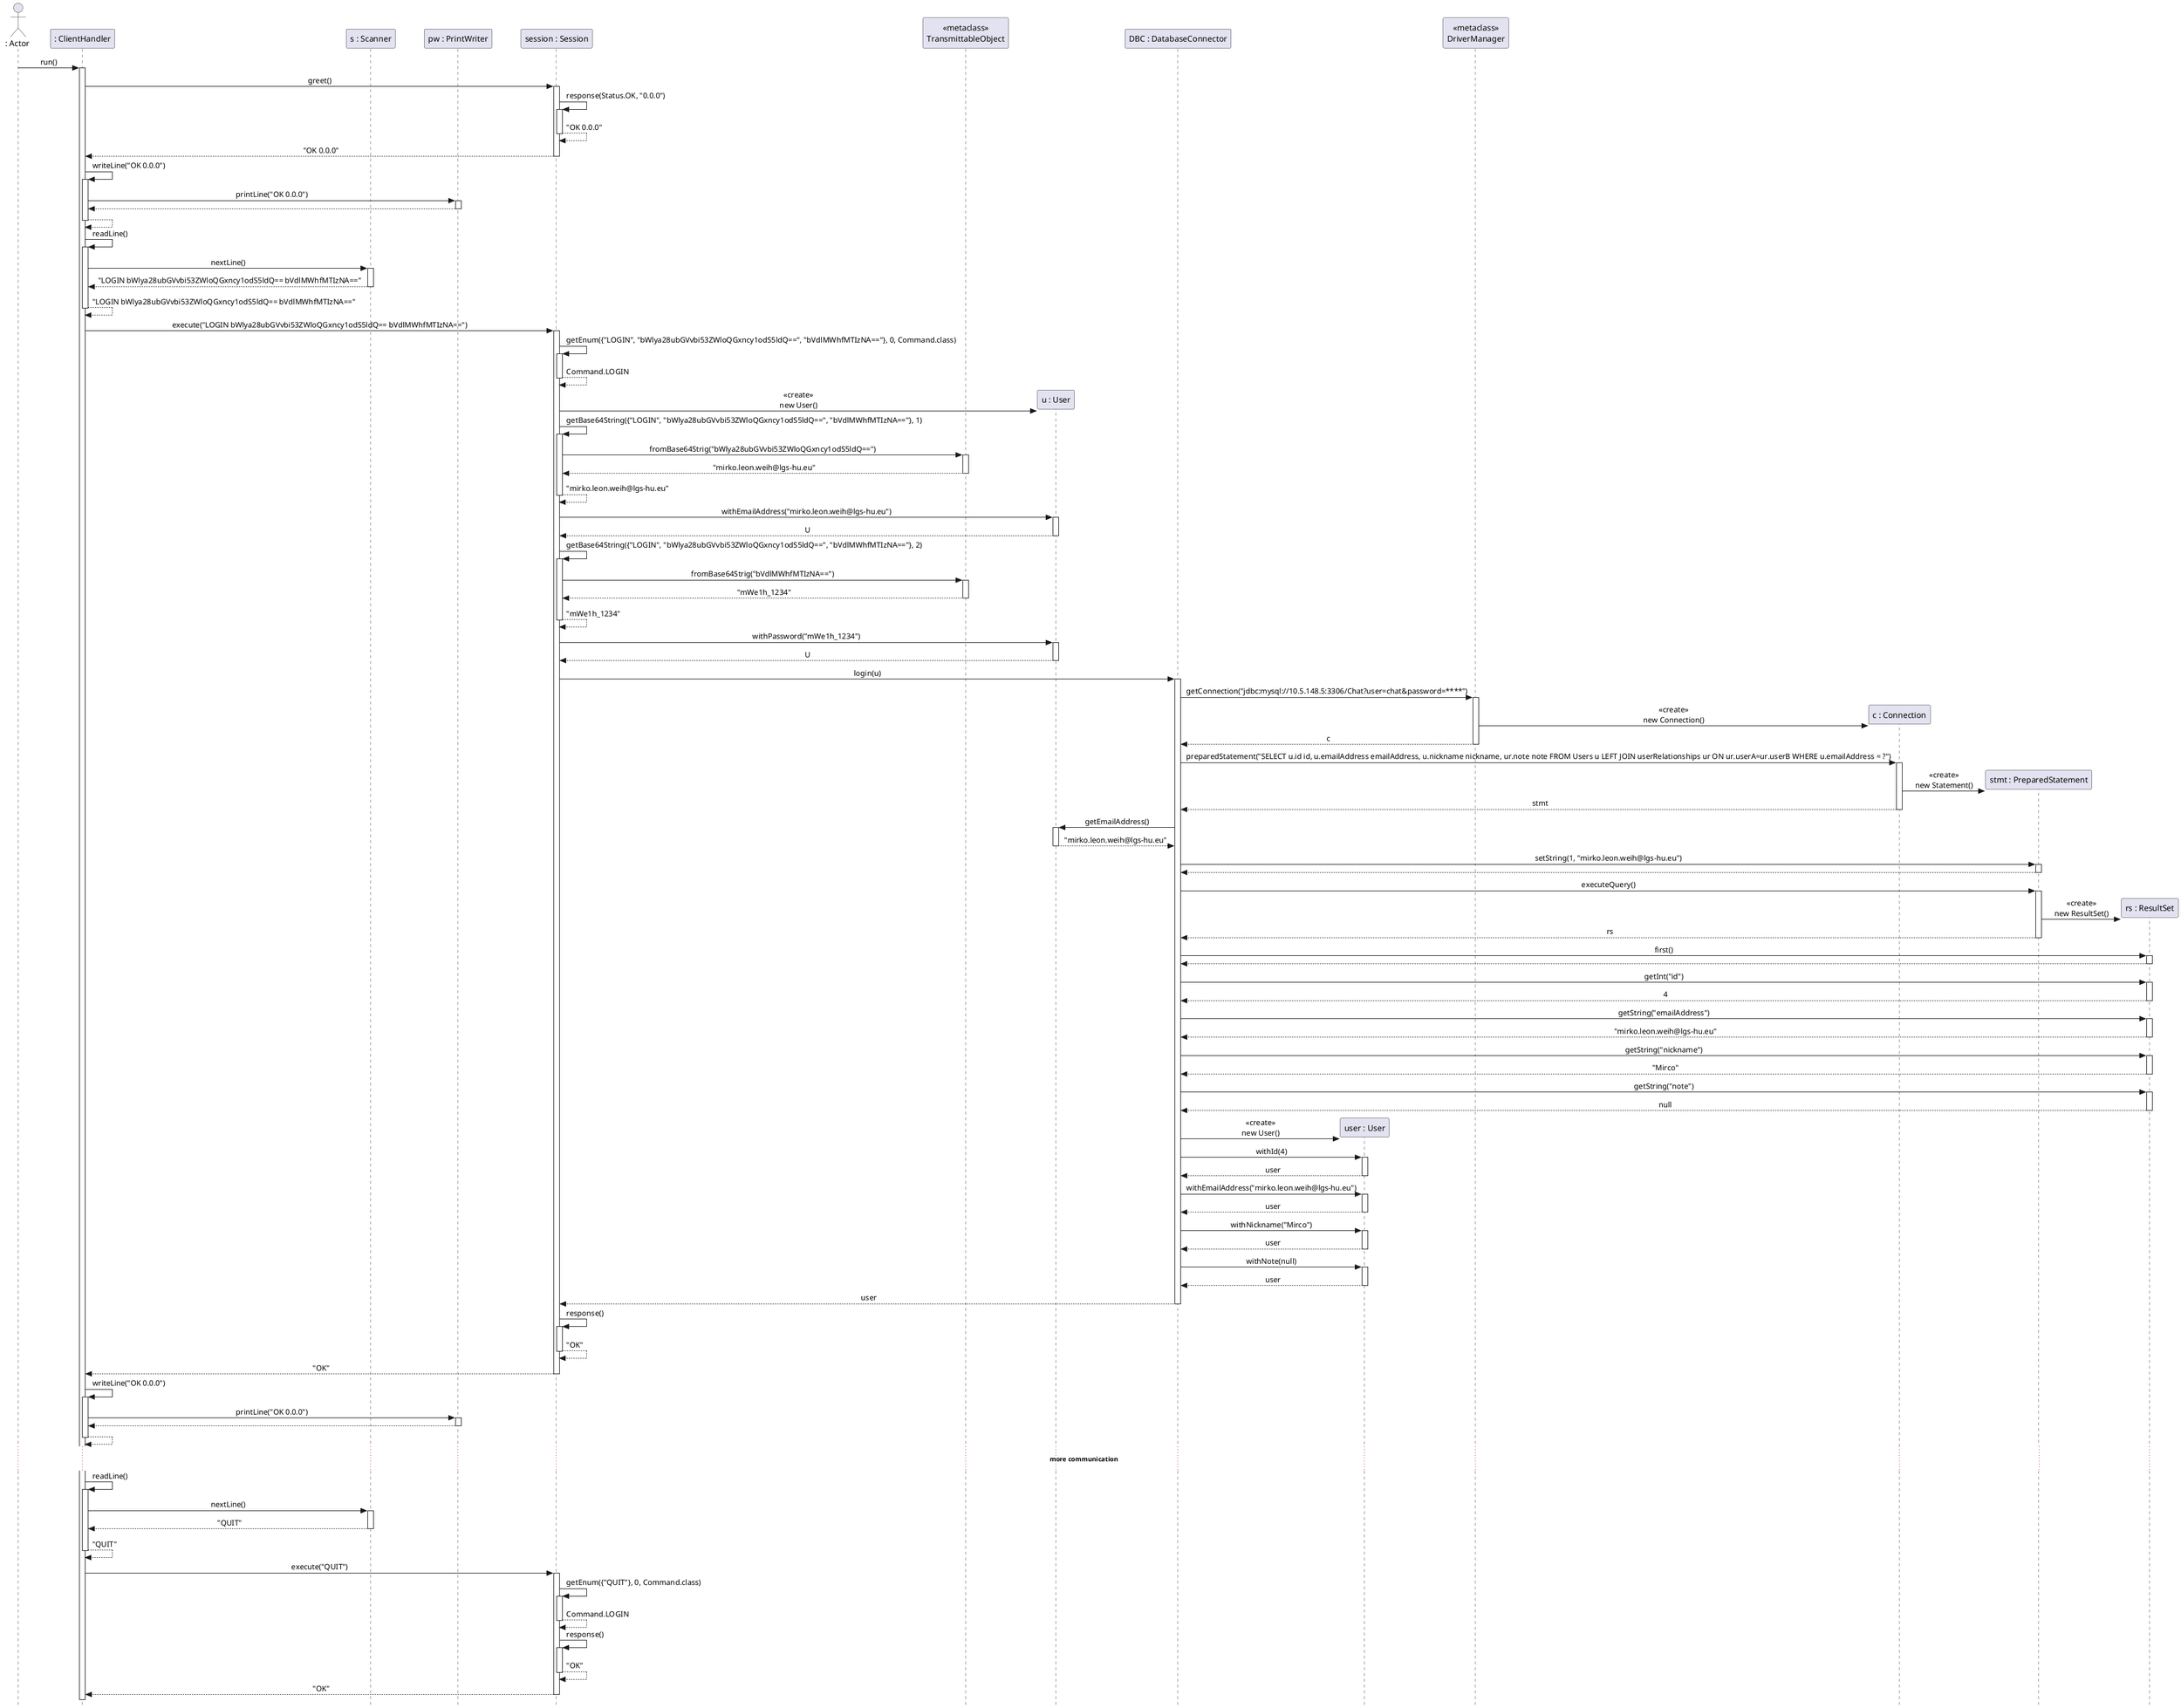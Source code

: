 @startuml sequence

skinparam {
    SequenceMessageAlignment center
    ParticipantPadding 20
    style strictuml
}

actor " : Actor" as A

participant ": ClientHandler" as CH
participant "s : Scanner" as S
participant "pw : PrintWriter" as PW
participant "session : Session" as SES
participant "<<metaclass>>\nTransmittableObject" as TRANSM
participant "u : User" as U
participant "DBC : DatabaseConnector" as DBC
participant "user : User" as USER
participant "<<metaclass>>\nDriverManager" as DRVRMNGR
participant "c : Connection" as CONN
participant "stmt : PreparedStatement" as STMT
participant "rs : ResultSet" as RS

A -> CH ++ : run()

    CH -> SES ++ : greet()
        SES -> SES ++ : response(Status.OK, "0.0.0")
            ' omitted
        return "OK 0.0.0"
    return "OK 0.0.0"

    CH -> CH ++ : writeLine("OK 0.0.0")
        CH -> PW ++ : printLine("OK 0.0.0")
        return
    return

    CH -> CH ++ : readLine()
        CH -> S ++ : nextLine()
        return "LOGIN bWlya28ubGVvbi53ZWloQGxncy1odS5ldQ== bVdlMWhfMTIzNA=="
    return "LOGIN bWlya28ubGVvbi53ZWloQGxncy1odS5ldQ== bVdlMWhfMTIzNA=="

    CH -> SES ++ : execute("LOGIN bWlya28ubGVvbi53ZWloQGxncy1odS5ldQ== bVdlMWhfMTIzNA==")

        SES -> SES ++ : getEnum({"LOGIN", "bWlya28ubGVvbi53ZWloQGxncy1odS5ldQ==", "bVdlMWhfMTIzNA=="}, 0, Command.class)
            ' omitted
        return Command.LOGIN

        SES -> U ** : <<create>>\nnew User()

        SES -> SES ++ : getBase64String({"LOGIN", "bWlya28ubGVvbi53ZWloQGxncy1odS5ldQ==", "bVdlMWhfMTIzNA=="}, 1)
            SES -> TRANSM ++ : fromBase64Strig("bWlya28ubGVvbi53ZWloQGxncy1odS5ldQ==")
                ' omitted
            return "mirko.leon.weih@lgs-hu.eu"
        return "mirko.leon.weih@lgs-hu.eu"

        SES -> U ++ : withEmailAddress("mirko.leon.weih@lgs-hu.eu")
        return U

        SES -> SES ++ : getBase64String({"LOGIN", "bWlya28ubGVvbi53ZWloQGxncy1odS5ldQ==", "bVdlMWhfMTIzNA=="}, 2)
            SES -> TRANSM ++ : fromBase64Strig("bVdlMWhfMTIzNA==")
                ' omitted
            return "mWe1h_1234"
        return "mWe1h_1234"

        SES -> U ++ : withPassword("mWe1h_1234")
        return U

        SES -> DBC ++ : login(u)

            DBC -> DRVRMNGR ++ : getConnection("jdbc:mysql://10.5.148.5:3306/Chat?user=chat&password=****")
                ' omitted
                DRVRMNGR -> CONN ** : <<create>>\nnew Connection()
            return c

            DBC -> CONN ++ : preparedStatement("SELECT u.id id, u.emailAddress emailAddress, u.nickname nickname, ur.note note FROM Users u LEFT JOIN userRelationships ur ON ur.userA=ur.userB WHERE u.emailAddress = ?")
                ' omitted
                CONN -> STMT ** : <<create>>\nnew Statement()
            return stmt

            DBC -> U ++ : getEmailAddress()
            return "mirko.leon.weih@lgs-hu.eu"

            DBC -> STMT ++ : setString(1, "mirko.leon.weih@lgs-hu.eu")
            return

            DBC -> STMT ++ : executeQuery()
                ' omitted
                STMT -> RS ** : <<create>>\nnew ResultSet()
            return rs

            DBC -> RS ++ : first()
            return

            DBC -> RS ++ : getInt("id")
            return 4

            DBC -> RS ++ : getString("emailAddress")
            return "mirko.leon.weih@lgs-hu.eu"

            DBC -> RS ++ : getString("nickname")
            return "Mirco"

            DBC -> RS ++ : getString("note")
            return null

            DBC -> USER ** : <<create>>\nnew User()

            DBC -> USER ++ : withId(4)
            return user

            DBC -> USER ++ : withEmailAddress("mirko.leon.weih@lgs-hu.eu")
            return user

            DBC -> USER ++ : withNickname("Mirco")
            return user

            DBC -> USER ++ : withNote(null)
            return user

        return user

        SES -> SES ++ : response()
            ' omitted
        return "OK"

    return "OK"

    CH -> CH ++ : writeLine("OK 0.0.0")
        CH -> PW ++ : printLine("OK 0.0.0")
        return
    return

    ... <b>more communication ...

    CH -> CH ++ : readLine()
        CH -> S ++ : nextLine()
        return "QUIT"
    return "QUIT"

    CH -> SES ++ : execute("QUIT")

        SES -> SES ++ : getEnum({"QUIT"}, 0, Command.class)
            ' omitted
        return Command.LOGIN

        SES -> SES ++ : response()
            ' omitted
        return "OK"

    return "OK"
' do not return here since this is a thread (?)

@enduml

' Static class -> https://www.informit.com/articles/article.aspx?p=360441&seqNum=5
